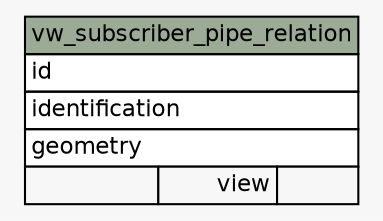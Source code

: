 // dot 2.38.0 on Linux 4.8.0-42-generic
// SchemaSpy rev 590
digraph "vw_subscriber_pipe_relation" {
  graph [
    rankdir="RL"
    bgcolor="#f7f7f7"
    nodesep="0.18"
    ranksep="0.46"
    fontname="Helvetica"
    fontsize="11"
  ];
  node [
    fontname="Helvetica"
    fontsize="11"
    shape="plaintext"
  ];
  edge [
    arrowsize="0.8"
  ];
  "vw_subscriber_pipe_relation" [
    label=<
    <TABLE BORDER="0" CELLBORDER="1" CELLSPACING="0" BGCOLOR="#ffffff">
      <TR><TD COLSPAN="3" BGCOLOR="#9bab96" ALIGN="CENTER">vw_subscriber_pipe_relation</TD></TR>
      <TR><TD PORT="id" COLSPAN="3" ALIGN="LEFT">id</TD></TR>
      <TR><TD PORT="identification" COLSPAN="3" ALIGN="LEFT">identification</TD></TR>
      <TR><TD PORT="geometry" COLSPAN="3" ALIGN="LEFT">geometry</TD></TR>
      <TR><TD ALIGN="LEFT" BGCOLOR="#f7f7f7">  </TD><TD ALIGN="RIGHT" BGCOLOR="#f7f7f7">view</TD><TD ALIGN="RIGHT" BGCOLOR="#f7f7f7">  </TD></TR>
    </TABLE>>
    URL="tables/vw_subscriber_pipe_relation.html"
    tooltip="vw_subscriber_pipe_relation"
  ];
}
